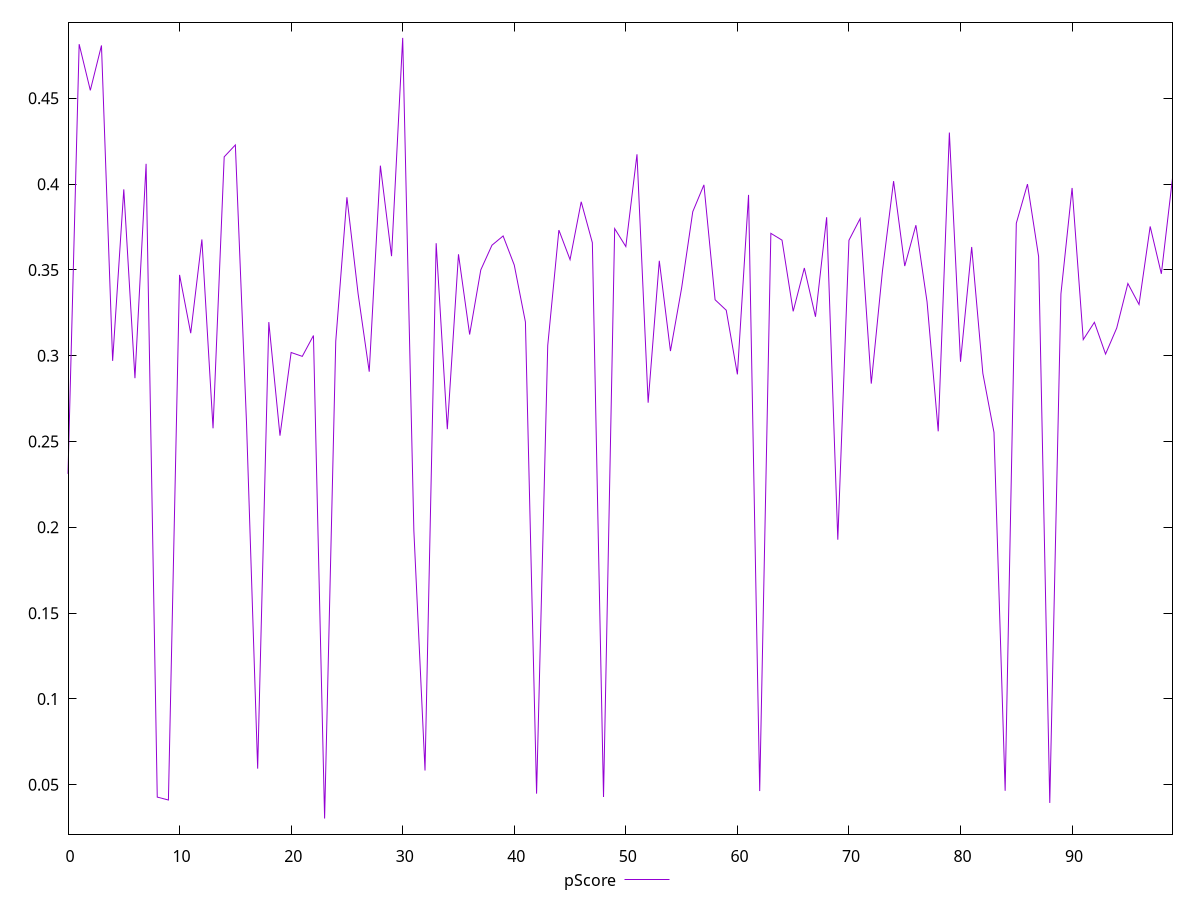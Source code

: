 reset

$pScore <<EOF
0 0.23116134777535957
1 0.48154297153292963
2 0.4546551294756725
3 0.4808136704219238
4 0.29700572765917144
5 0.3969306494841845
6 0.28691344732085367
7 0.41182563905210867
8 0.04280689681840255
9 0.041110728659818074
10 0.34710645520074707
11 0.31313485549417236
12 0.36776234126306645
13 0.25769910077920366
14 0.41590365345150493
15 0.4228310510982322
16 0.26092091146048435
17 0.059365392115006466
18 0.3196102645502734
19 0.25341887389587514
20 0.30189432355530654
21 0.29963558450849914
22 0.3117750931193703
23 0.030324369320429423
24 0.3084323714823428
25 0.3923598324480041
26 0.3362582476067892
27 0.29070651811420495
28 0.41077750588273576
29 0.3580188152536772
30 0.4852065816388148
31 0.19813390801402525
32 0.058301258620339524
33 0.36555550020440125
34 0.25719168997667635
35 0.35911330494252985
36 0.31237707367683065
37 0.35002524976723687
38 0.3644000188815908
39 0.36979992496458164
40 0.35283188123792775
41 0.3196615200582328
42 0.0447951719413498
43 0.30594594401892483
44 0.37321923941280793
45 0.3560057288000349
46 0.3897227565218792
47 0.3658534763861993
48 0.04286410070396551
49 0.37407082093628014
50 0.3636266790599943
51 0.41737069576488833
52 0.27264409948566487
53 0.3553226861029249
54 0.302719609848055
55 0.33941327498873947
56 0.3839381966413338
57 0.3995741735290021
58 0.3326269217087803
59 0.3265125847863491
60 0.2891413571927665
61 0.3937186598186727
62 0.04634080600556323
63 0.3713287823381682
64 0.36734834483575435
65 0.32587220691635965
66 0.3511160745181438
67 0.32271379598698163
68 0.3807192006751675
69 0.19277422158747115
70 0.3672932859323052
71 0.37990721608062905
72 0.283738415188151
73 0.3492918197683013
74 0.4017366314201739
75 0.3522587893606303
76 0.3760670289388791
77 0.33139551298577385
78 0.25594975785471447
79 0.4300357636877261
80 0.29649383291454207
81 0.3633636234069445
82 0.2897558800855278
83 0.25530158091478594
84 0.046483072125233005
85 0.3771994418328361
86 0.40000397993019565
87 0.35776821369596545
88 0.039402089793194206
89 0.33606262280831073
90 0.3977714925965496
91 0.3093905812699173
92 0.3194839519328009
93 0.30097783500709235
94 0.31613313824401135
95 0.3420964413470397
96 0.3298619573007441
97 0.3753385353564886
98 0.3477333928135633
99 0.4033984154632113
EOF

set key outside below
set xrange [0:99]
set yrange [0.021226725074061717:0.4943042258851825]
set trange [0.021226725074061717:0.4943042258851825]
set terminal svg size 640, 500 enhanced background rgb 'white'
set output "reports/report_00028_2021-02-24T12-49-42.674Z/first-cpu-idle/samples/astro/pScore/values.svg"

plot $pScore title "pScore" with line

reset
